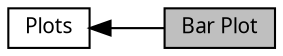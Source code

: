 digraph "Bar Plot"
{
  bgcolor="transparent";
  edge [fontname="Lucinda Grande",fontsize="10",labelfontname="Lucinda Grande",labelfontsize="10"];
  node [fontname="Lucinda Grande",fontsize="10",shape=box];
  rankdir=LR;
  Node1 [label="Bar Plot",height=0.2,width=0.4,color="black", fillcolor="grey75", style="filled", fontcolor="black",tooltip="Bar plot properties that can be animated using Core Animation."];
  Node2 [label="Plots",height=0.2,width=0.4,color="black",URL="$group__plot_animation.html",tooltip="Plot properties that can be animated using Core Animation."];
  Node2->Node1 [shape=plaintext, dir="back", style="solid"];
}
